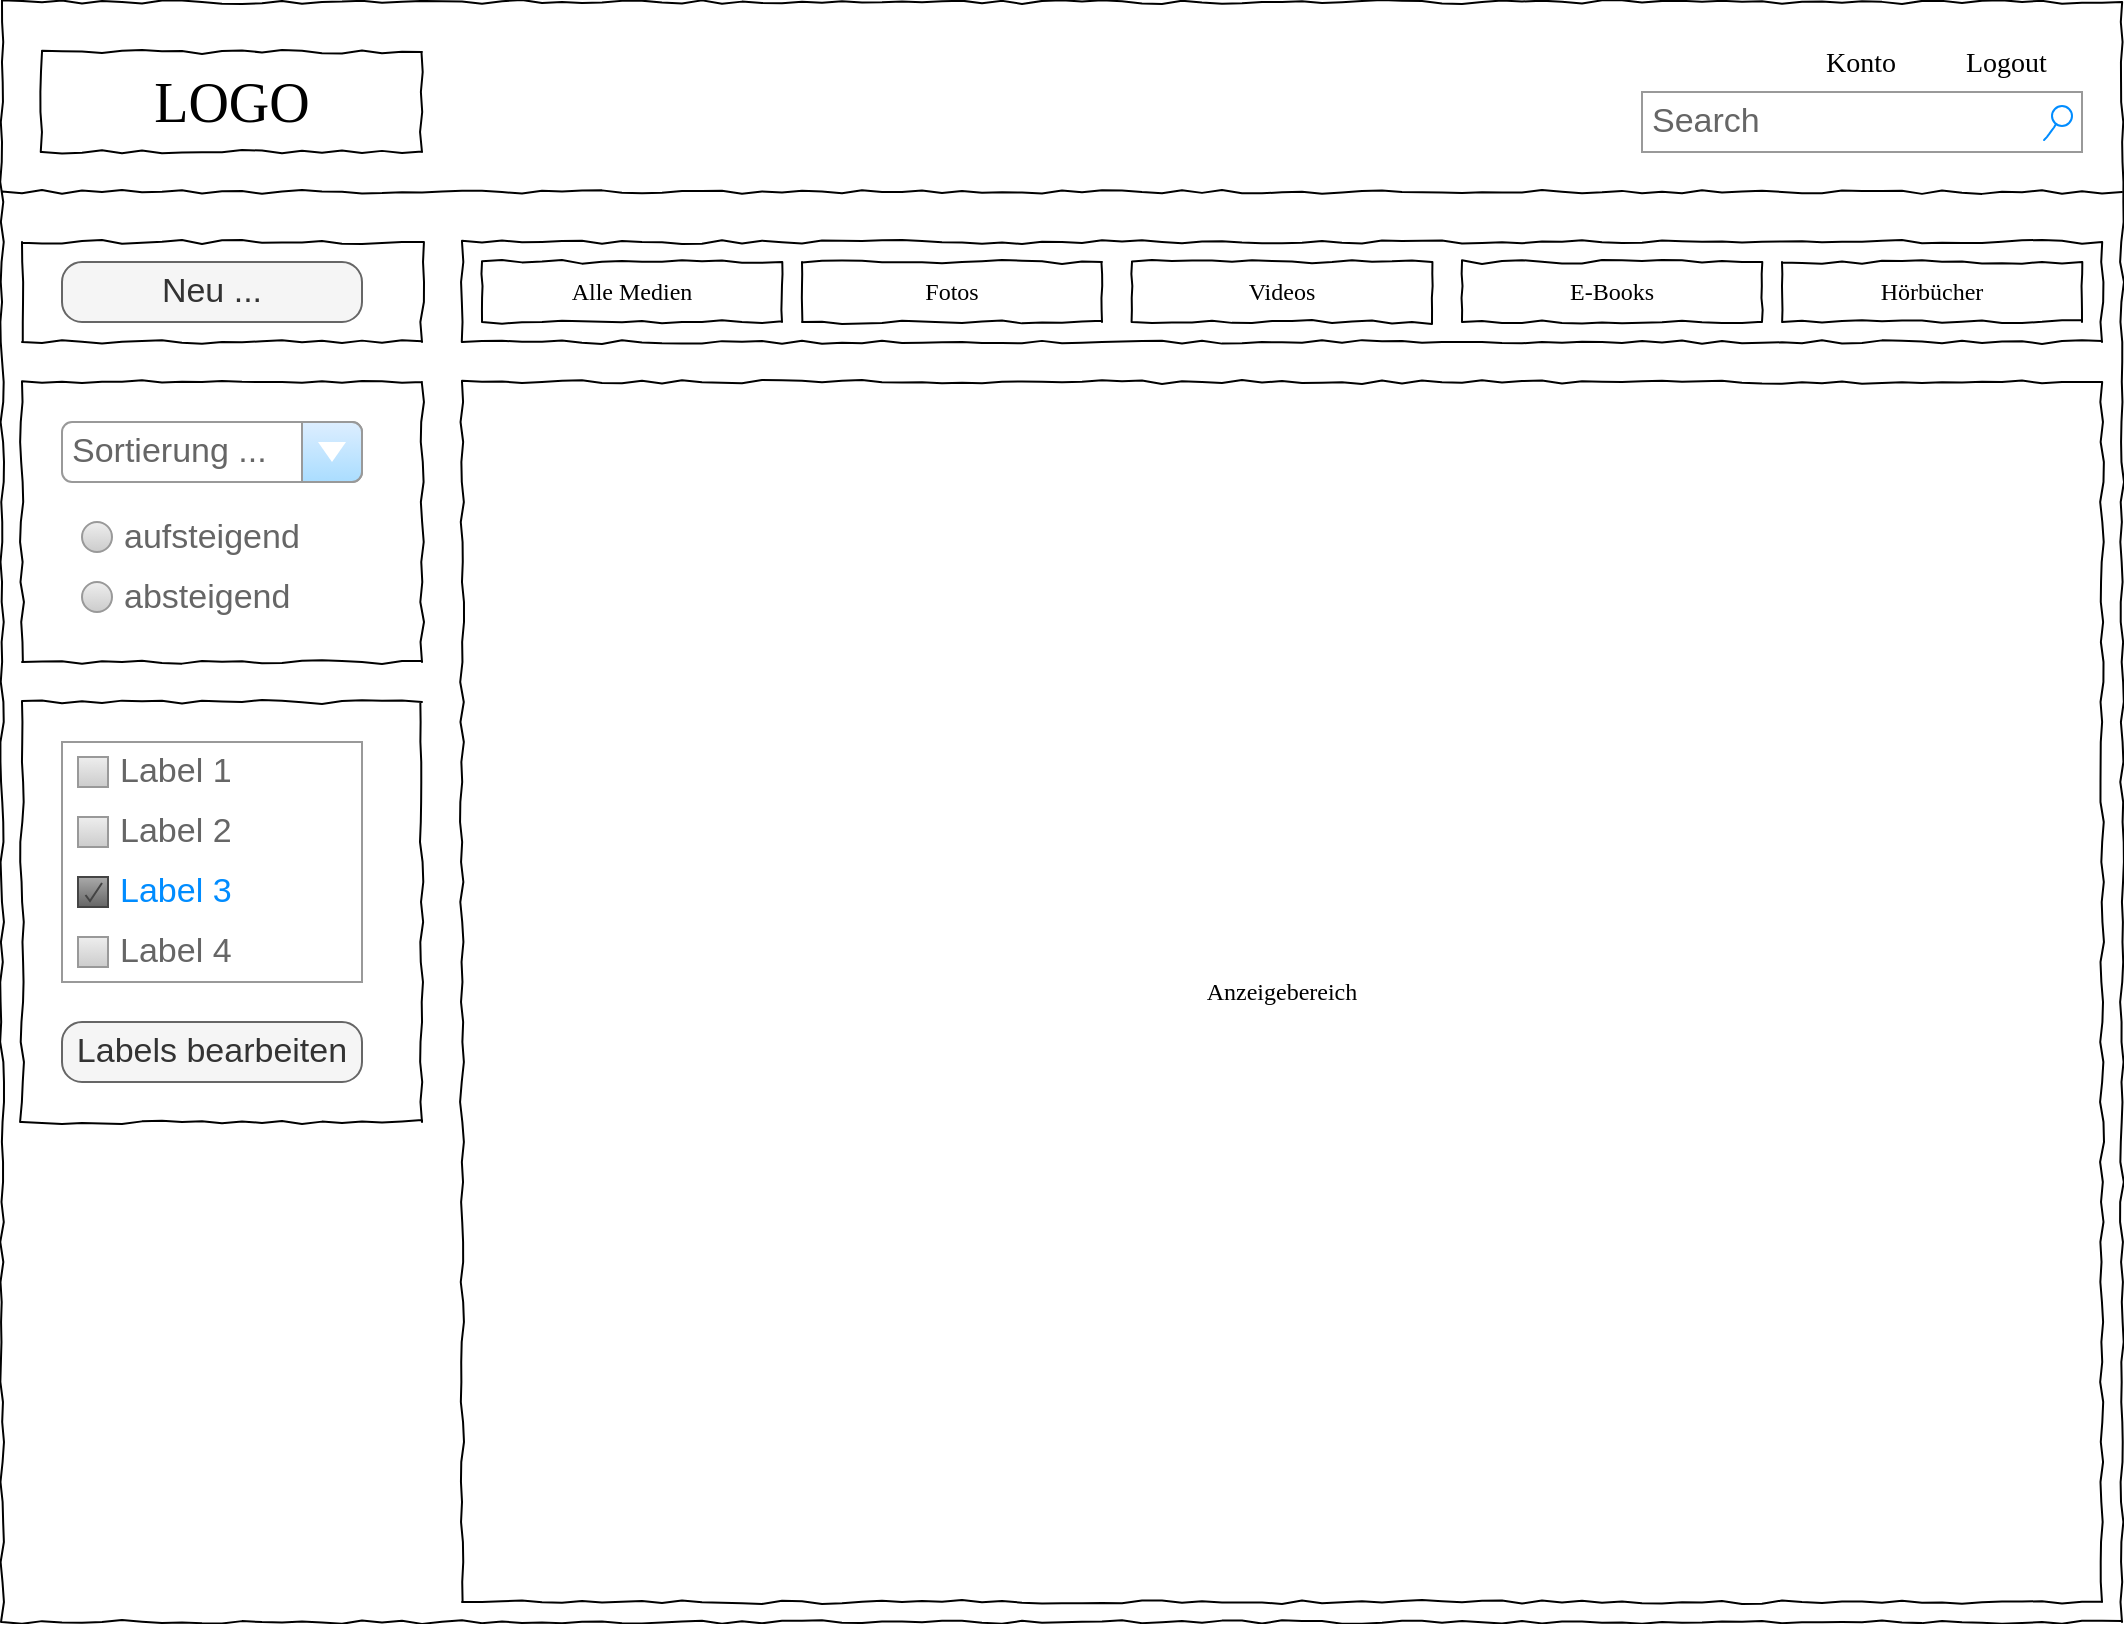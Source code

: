 <mxfile version="24.1.0" type="device">
  <diagram name="Page-1" id="03018318-947c-dd8e-b7a3-06fadd420f32">
    <mxGraphModel dx="1434" dy="836" grid="1" gridSize="10" guides="1" tooltips="1" connect="1" arrows="1" fold="1" page="1" pageScale="1" pageWidth="1100" pageHeight="850" background="none" math="0" shadow="0">
      <root>
        <mxCell id="0" />
        <mxCell id="1" parent="0" />
        <mxCell id="677b7b8949515195-1" value="" style="whiteSpace=wrap;html=1;rounded=0;shadow=0;labelBackgroundColor=none;strokeColor=#000000;strokeWidth=1;fillColor=none;fontFamily=Verdana;fontSize=12;fontColor=#000000;align=center;comic=1;" parent="1" vertex="1">
          <mxGeometry x="20" y="20" width="1060" height="810" as="geometry" />
        </mxCell>
        <mxCell id="LJii5e2iyVx8idLLH1ol-13" value="" style="whiteSpace=wrap;html=1;rounded=0;shadow=0;labelBackgroundColor=none;strokeWidth=1;fillColor=none;fontFamily=Verdana;fontSize=12;align=center;comic=1;" vertex="1" parent="1">
          <mxGeometry x="30" y="140" width="200" height="50" as="geometry" />
        </mxCell>
        <mxCell id="LJii5e2iyVx8idLLH1ol-2" value="" style="whiteSpace=wrap;html=1;rounded=0;shadow=0;labelBackgroundColor=none;strokeWidth=1;fillColor=none;fontFamily=Verdana;fontSize=12;align=center;comic=1;" vertex="1" parent="1">
          <mxGeometry x="30" y="370" width="200" height="210" as="geometry" />
        </mxCell>
        <mxCell id="677b7b8949515195-2" value="LOGO" style="whiteSpace=wrap;html=1;rounded=0;shadow=0;labelBackgroundColor=none;strokeWidth=1;fontFamily=Verdana;fontSize=28;align=center;comic=1;" parent="1" vertex="1">
          <mxGeometry x="40" y="45" width="190" height="50" as="geometry" />
        </mxCell>
        <mxCell id="677b7b8949515195-3" value="Search" style="strokeWidth=1;shadow=0;dashed=0;align=center;html=1;shape=mxgraph.mockup.forms.searchBox;strokeColor=#999999;mainText=;strokeColor2=#008cff;fontColor=#666666;fontSize=17;align=left;spacingLeft=3;rounded=0;labelBackgroundColor=none;comic=1;" parent="1" vertex="1">
          <mxGeometry x="840" y="65" width="220" height="30" as="geometry" />
        </mxCell>
        <mxCell id="677b7b8949515195-6" value="Konto" style="text;html=1;points=[];align=left;verticalAlign=top;spacingTop=-4;fontSize=14;fontFamily=Verdana" parent="1" vertex="1">
          <mxGeometry x="930" y="40" width="60" height="20" as="geometry" />
        </mxCell>
        <mxCell id="677b7b8949515195-7" value="Logout" style="text;html=1;points=[];align=left;verticalAlign=top;spacingTop=-4;fontSize=14;fontFamily=Verdana" parent="1" vertex="1">
          <mxGeometry x="1000" y="40" width="60" height="20" as="geometry" />
        </mxCell>
        <mxCell id="677b7b8949515195-8" value="" style="whiteSpace=wrap;html=1;rounded=0;shadow=0;labelBackgroundColor=none;strokeWidth=1;fillColor=none;fontFamily=Verdana;fontSize=12;align=center;comic=1;" parent="1" vertex="1">
          <mxGeometry x="30" y="210" width="200" height="140" as="geometry" />
        </mxCell>
        <mxCell id="677b7b8949515195-9" value="" style="line;strokeWidth=1;html=1;rounded=0;shadow=0;labelBackgroundColor=none;fillColor=none;fontFamily=Verdana;fontSize=14;fontColor=#000000;align=center;comic=1;" parent="1" vertex="1">
          <mxGeometry x="20" y="110" width="1060" height="10" as="geometry" />
        </mxCell>
        <mxCell id="LJii5e2iyVx8idLLH1ol-1" value="Sortierung ..." style="strokeWidth=1;shadow=0;dashed=0;align=center;html=1;shape=mxgraph.mockup.forms.comboBox;strokeColor=#999999;fillColor=#ddeeff;align=left;fillColor2=#aaddff;mainText=;fontColor=#666666;fontSize=17;spacingLeft=3;" vertex="1" parent="1">
          <mxGeometry x="50" y="230" width="150" height="30" as="geometry" />
        </mxCell>
        <mxCell id="LJii5e2iyVx8idLLH1ol-3" value="aufsteigend" style="shape=ellipse;fillColor=#eeeeee;strokeColor=#999999;gradientColor=#cccccc;html=1;align=left;spacingLeft=4;fontSize=17;fontColor=#666666;labelPosition=right;shadow=0;" vertex="1" parent="1">
          <mxGeometry x="60" y="280" width="15" height="15" as="geometry" />
        </mxCell>
        <mxCell id="LJii5e2iyVx8idLLH1ol-4" value="absteigend" style="shape=ellipse;fillColor=#eeeeee;strokeColor=#999999;gradientColor=#cccccc;html=1;align=left;spacingLeft=4;fontSize=17;fontColor=#666666;labelPosition=right;shadow=0;" vertex="1" parent="1">
          <mxGeometry x="60" y="310" width="15" height="15" as="geometry" />
        </mxCell>
        <mxCell id="LJii5e2iyVx8idLLH1ol-5" value="" style="strokeWidth=1;shadow=0;dashed=0;align=center;html=1;shape=mxgraph.mockup.forms.rrect;rSize=0;strokeColor=#999999;fillColor=#ffffff;recursiveResize=0;" vertex="1" parent="1">
          <mxGeometry x="50" y="390" width="150" height="120" as="geometry" />
        </mxCell>
        <mxCell id="LJii5e2iyVx8idLLH1ol-6" value="Label 1" style="strokeWidth=1;shadow=0;dashed=0;align=center;html=1;shape=mxgraph.mockup.forms.rrect;rSize=0;fillColor=#eeeeee;strokeColor=#999999;gradientColor=#cccccc;align=left;spacingLeft=4;fontSize=17;fontColor=#666666;labelPosition=right;" vertex="1" parent="LJii5e2iyVx8idLLH1ol-5">
          <mxGeometry x="8" y="7.5" width="15" height="15" as="geometry" />
        </mxCell>
        <mxCell id="LJii5e2iyVx8idLLH1ol-7" value="Label 2" style="strokeWidth=1;shadow=0;dashed=0;align=center;html=1;shape=mxgraph.mockup.forms.rrect;rSize=0;fillColor=#eeeeee;strokeColor=#999999;gradientColor=#cccccc;align=left;spacingLeft=4;fontSize=17;fontColor=#666666;labelPosition=right;" vertex="1" parent="LJii5e2iyVx8idLLH1ol-5">
          <mxGeometry x="8" y="37.5" width="15" height="15" as="geometry" />
        </mxCell>
        <mxCell id="LJii5e2iyVx8idLLH1ol-8" value="Label 3" style="strokeWidth=1;shadow=0;dashed=0;align=center;html=1;shape=mxgraph.mockup.forms.checkbox;rSize=0;resizable=0;fillColor=#aaaaaa;strokeColor=#444444;gradientColor=#666666;align=left;spacingLeft=4;fontSize=17;fontColor=#008cff;labelPosition=right;" vertex="1" parent="LJii5e2iyVx8idLLH1ol-5">
          <mxGeometry x="8" y="67.5" width="15" height="15" as="geometry" />
        </mxCell>
        <mxCell id="LJii5e2iyVx8idLLH1ol-9" value="Label 4" style="strokeWidth=1;shadow=0;dashed=0;align=center;html=1;shape=mxgraph.mockup.forms.rrect;rSize=0;fillColor=#eeeeee;strokeColor=#999999;gradientColor=#cccccc;align=left;spacingLeft=4;fontSize=17;fontColor=#666666;labelPosition=right;" vertex="1" parent="LJii5e2iyVx8idLLH1ol-5">
          <mxGeometry x="8" y="97.5" width="15" height="15" as="geometry" />
        </mxCell>
        <mxCell id="LJii5e2iyVx8idLLH1ol-10" value="Labels bearbeiten" style="strokeWidth=1;shadow=0;dashed=0;align=center;html=1;shape=mxgraph.mockup.buttons.button;strokeColor=#666666;fontColor=#333333;mainText=;buttonStyle=round;fontSize=17;fontStyle=0;fillColor=#f5f5f5;whiteSpace=wrap;" vertex="1" parent="1">
          <mxGeometry x="50" y="530" width="150" height="30" as="geometry" />
        </mxCell>
        <mxCell id="LJii5e2iyVx8idLLH1ol-12" value="Neu ..." style="strokeWidth=1;shadow=0;dashed=0;align=center;html=1;shape=mxgraph.mockup.buttons.button;strokeColor=#666666;fontColor=#333333;mainText=;buttonStyle=round;fontSize=17;fontStyle=0;fillColor=#f5f5f5;whiteSpace=wrap;" vertex="1" parent="1">
          <mxGeometry x="50" y="150" width="150" height="30" as="geometry" />
        </mxCell>
        <mxCell id="LJii5e2iyVx8idLLH1ol-21" value="" style="whiteSpace=wrap;html=1;rounded=0;shadow=0;labelBackgroundColor=none;strokeWidth=1;fillColor=none;fontFamily=Verdana;fontSize=12;align=center;comic=1;" vertex="1" parent="1">
          <mxGeometry x="250" y="140" width="820" height="50" as="geometry" />
        </mxCell>
        <mxCell id="LJii5e2iyVx8idLLH1ol-22" value="Videos" style="whiteSpace=wrap;html=1;rounded=0;shadow=0;labelBackgroundColor=none;strokeWidth=1;fillColor=none;fontFamily=Verdana;fontSize=12;align=center;comic=1;" vertex="1" parent="1">
          <mxGeometry x="585" y="150" width="150" height="30" as="geometry" />
        </mxCell>
        <mxCell id="LJii5e2iyVx8idLLH1ol-23" value="Fotos" style="whiteSpace=wrap;html=1;rounded=0;shadow=0;labelBackgroundColor=none;strokeWidth=1;fillColor=none;fontFamily=Verdana;fontSize=12;align=center;comic=1;" vertex="1" parent="1">
          <mxGeometry x="420" y="150" width="150" height="30" as="geometry" />
        </mxCell>
        <mxCell id="LJii5e2iyVx8idLLH1ol-24" value="Alle Medien" style="whiteSpace=wrap;html=1;rounded=0;shadow=0;labelBackgroundColor=none;strokeWidth=1;fillColor=none;fontFamily=Verdana;fontSize=12;align=center;comic=1;" vertex="1" parent="1">
          <mxGeometry x="260" y="150" width="150" height="30" as="geometry" />
        </mxCell>
        <mxCell id="LJii5e2iyVx8idLLH1ol-25" value="E-Books" style="whiteSpace=wrap;html=1;rounded=0;shadow=0;labelBackgroundColor=none;strokeWidth=1;fillColor=none;fontFamily=Verdana;fontSize=12;align=center;comic=1;" vertex="1" parent="1">
          <mxGeometry x="750" y="150" width="150" height="30" as="geometry" />
        </mxCell>
        <mxCell id="LJii5e2iyVx8idLLH1ol-26" value="Hörbücher" style="whiteSpace=wrap;html=1;rounded=0;shadow=0;labelBackgroundColor=none;strokeWidth=1;fillColor=none;fontFamily=Verdana;fontSize=12;align=center;comic=1;" vertex="1" parent="1">
          <mxGeometry x="910" y="150" width="150" height="30" as="geometry" />
        </mxCell>
        <mxCell id="LJii5e2iyVx8idLLH1ol-27" value="Anzeigebereich" style="whiteSpace=wrap;html=1;rounded=0;shadow=0;labelBackgroundColor=none;strokeColor=#000000;strokeWidth=1;fillColor=default;fontFamily=Verdana;fontSize=12;fontColor=#000000;align=center;comic=1;" vertex="1" parent="1">
          <mxGeometry x="250" y="210" width="820" height="610" as="geometry" />
        </mxCell>
      </root>
    </mxGraphModel>
  </diagram>
</mxfile>
